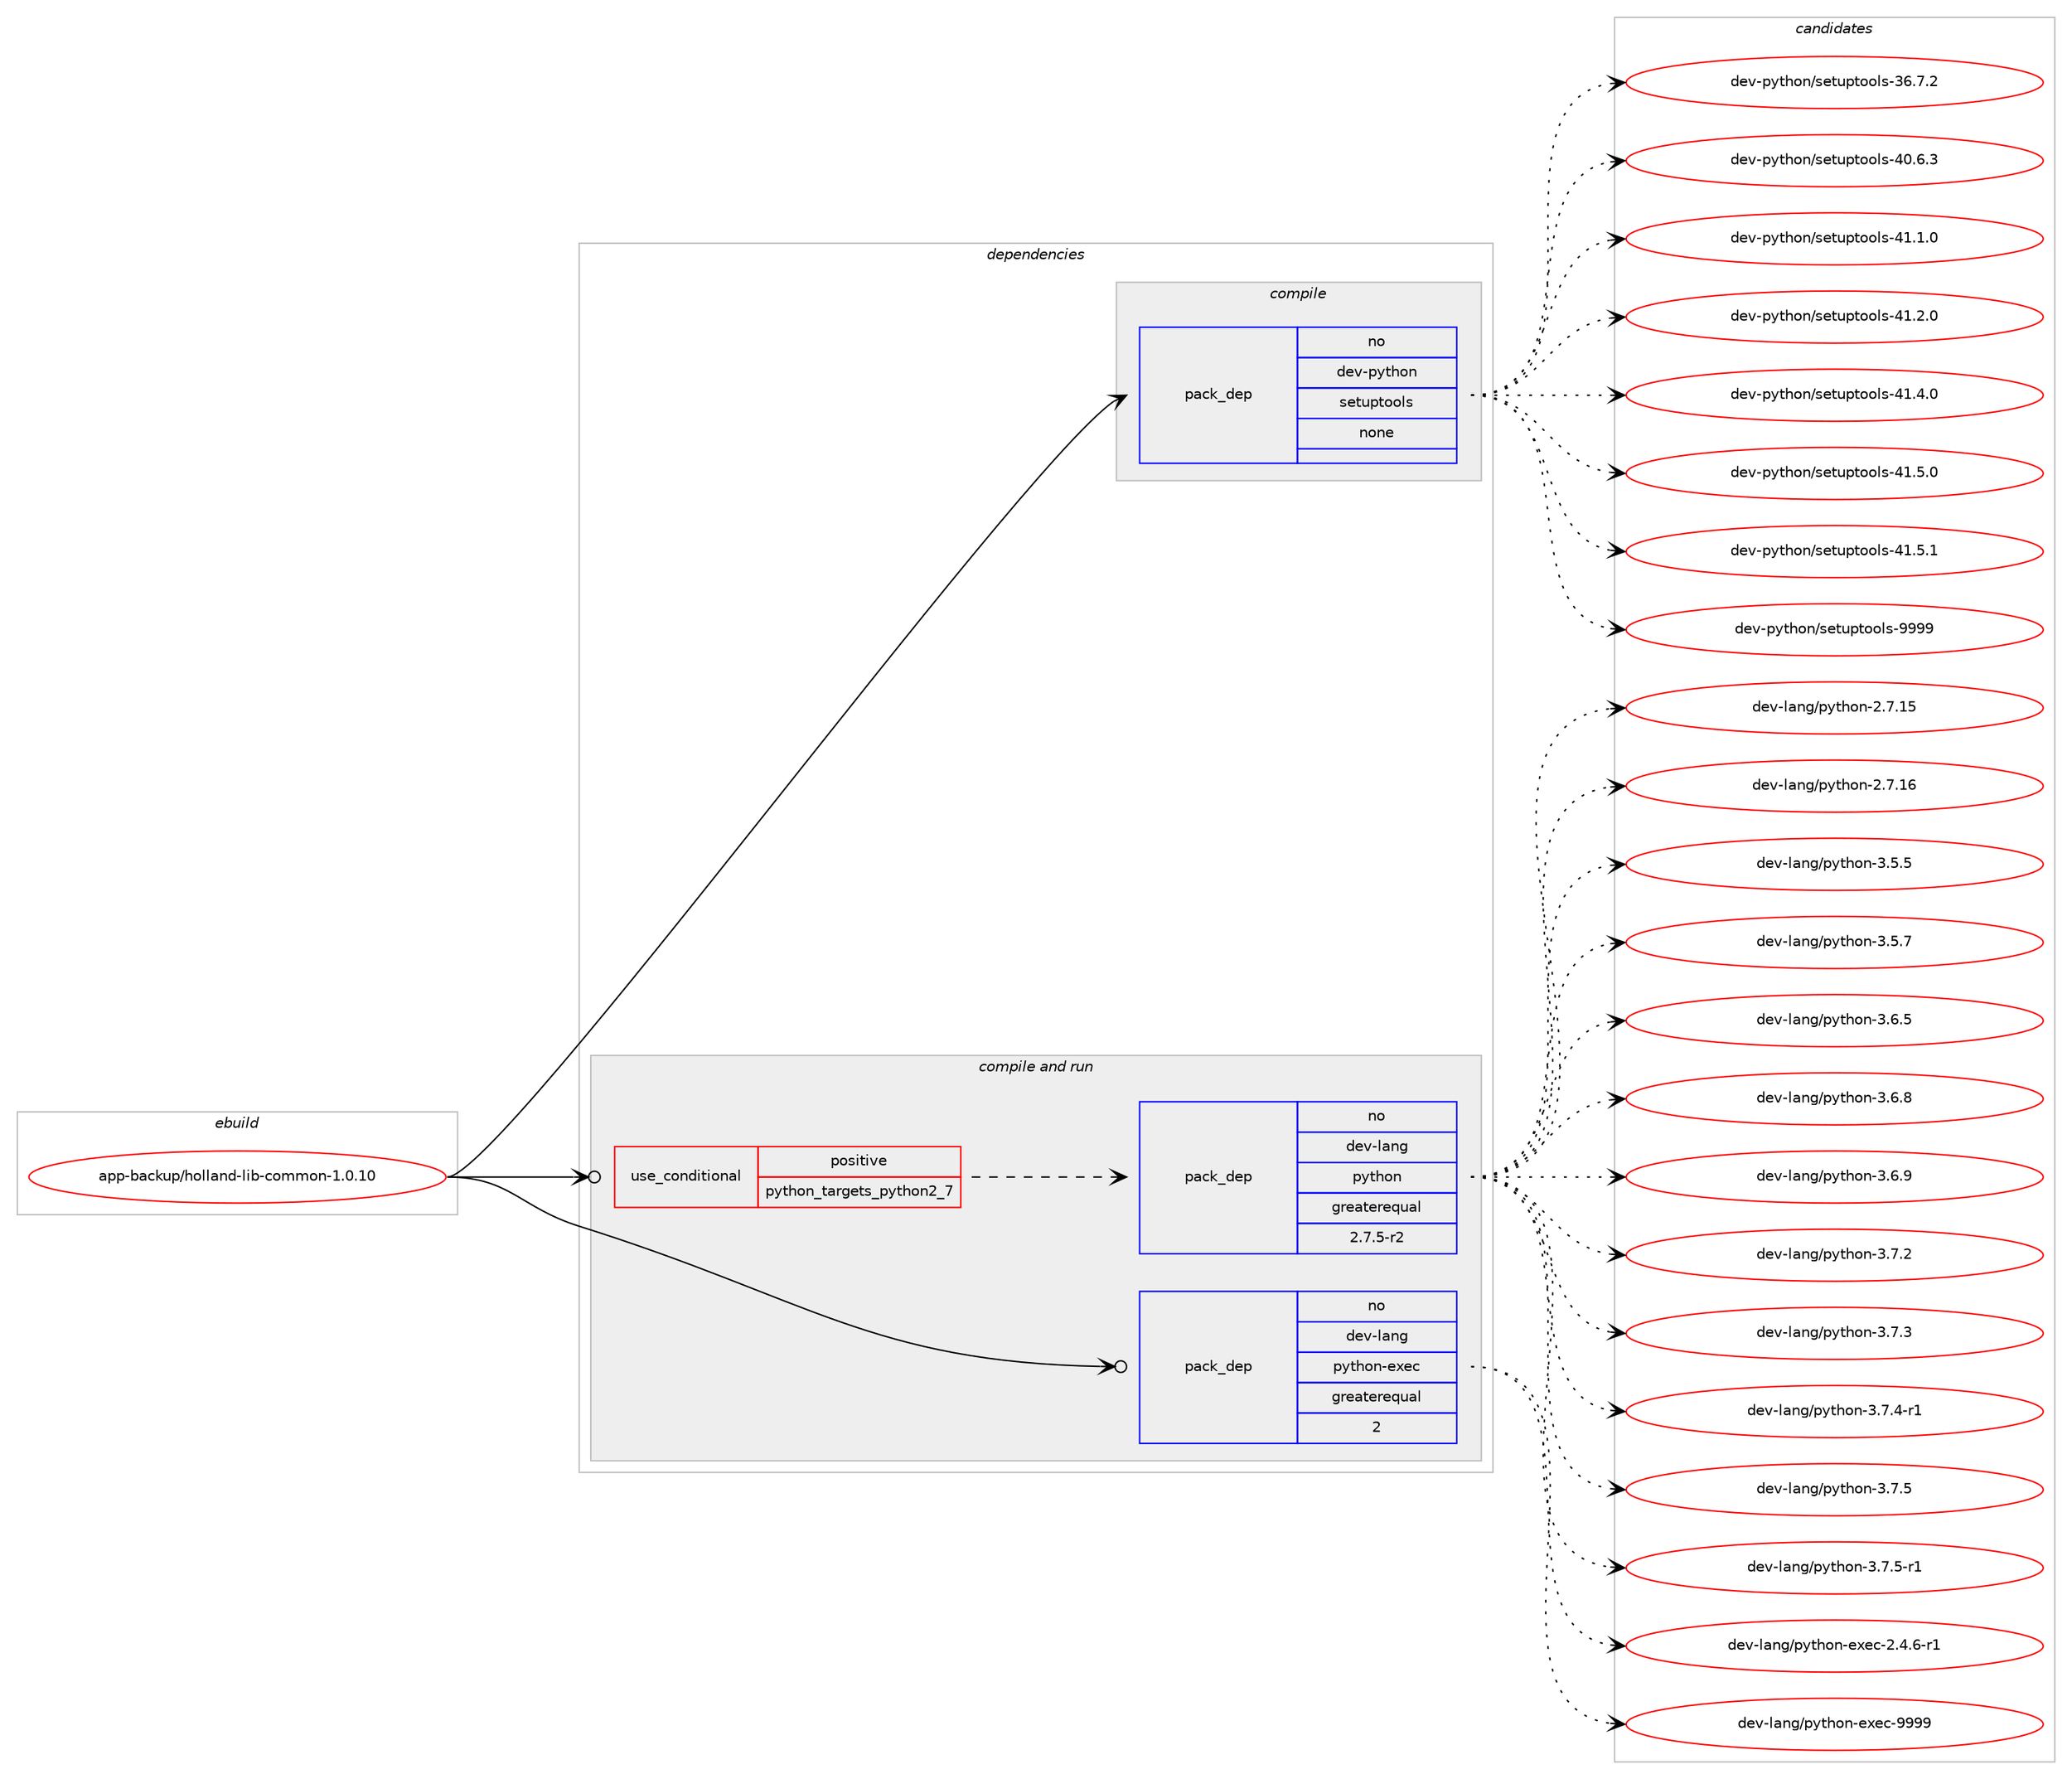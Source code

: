 digraph prolog {

# *************
# Graph options
# *************

newrank=true;
concentrate=true;
compound=true;
graph [rankdir=LR,fontname=Helvetica,fontsize=10,ranksep=1.5];#, ranksep=2.5, nodesep=0.2];
edge  [arrowhead=vee];
node  [fontname=Helvetica,fontsize=10];

# **********
# The ebuild
# **********

subgraph cluster_leftcol {
color=gray;
rank=same;
label=<<i>ebuild</i>>;
id [label="app-backup/holland-lib-common-1.0.10", color=red, width=4, href="../app-backup/holland-lib-common-1.0.10.svg"];
}

# ****************
# The dependencies
# ****************

subgraph cluster_midcol {
color=gray;
label=<<i>dependencies</i>>;
subgraph cluster_compile {
fillcolor="#eeeeee";
style=filled;
label=<<i>compile</i>>;
subgraph pack352983 {
dependency475008 [label=<<TABLE BORDER="0" CELLBORDER="1" CELLSPACING="0" CELLPADDING="4" WIDTH="220"><TR><TD ROWSPAN="6" CELLPADDING="30">pack_dep</TD></TR><TR><TD WIDTH="110">no</TD></TR><TR><TD>dev-python</TD></TR><TR><TD>setuptools</TD></TR><TR><TD>none</TD></TR><TR><TD></TD></TR></TABLE>>, shape=none, color=blue];
}
id:e -> dependency475008:w [weight=20,style="solid",arrowhead="vee"];
}
subgraph cluster_compileandrun {
fillcolor="#eeeeee";
style=filled;
label=<<i>compile and run</i>>;
subgraph cond113401 {
dependency475009 [label=<<TABLE BORDER="0" CELLBORDER="1" CELLSPACING="0" CELLPADDING="4"><TR><TD ROWSPAN="3" CELLPADDING="10">use_conditional</TD></TR><TR><TD>positive</TD></TR><TR><TD>python_targets_python2_7</TD></TR></TABLE>>, shape=none, color=red];
subgraph pack352984 {
dependency475010 [label=<<TABLE BORDER="0" CELLBORDER="1" CELLSPACING="0" CELLPADDING="4" WIDTH="220"><TR><TD ROWSPAN="6" CELLPADDING="30">pack_dep</TD></TR><TR><TD WIDTH="110">no</TD></TR><TR><TD>dev-lang</TD></TR><TR><TD>python</TD></TR><TR><TD>greaterequal</TD></TR><TR><TD>2.7.5-r2</TD></TR></TABLE>>, shape=none, color=blue];
}
dependency475009:e -> dependency475010:w [weight=20,style="dashed",arrowhead="vee"];
}
id:e -> dependency475009:w [weight=20,style="solid",arrowhead="odotvee"];
subgraph pack352985 {
dependency475011 [label=<<TABLE BORDER="0" CELLBORDER="1" CELLSPACING="0" CELLPADDING="4" WIDTH="220"><TR><TD ROWSPAN="6" CELLPADDING="30">pack_dep</TD></TR><TR><TD WIDTH="110">no</TD></TR><TR><TD>dev-lang</TD></TR><TR><TD>python-exec</TD></TR><TR><TD>greaterequal</TD></TR><TR><TD>2</TD></TR></TABLE>>, shape=none, color=blue];
}
id:e -> dependency475011:w [weight=20,style="solid",arrowhead="odotvee"];
}
subgraph cluster_run {
fillcolor="#eeeeee";
style=filled;
label=<<i>run</i>>;
}
}

# **************
# The candidates
# **************

subgraph cluster_choices {
rank=same;
color=gray;
label=<<i>candidates</i>>;

subgraph choice352983 {
color=black;
nodesep=1;
choice100101118451121211161041111104711510111611711211611111110811545515446554650 [label="dev-python/setuptools-36.7.2", color=red, width=4,href="../dev-python/setuptools-36.7.2.svg"];
choice100101118451121211161041111104711510111611711211611111110811545524846544651 [label="dev-python/setuptools-40.6.3", color=red, width=4,href="../dev-python/setuptools-40.6.3.svg"];
choice100101118451121211161041111104711510111611711211611111110811545524946494648 [label="dev-python/setuptools-41.1.0", color=red, width=4,href="../dev-python/setuptools-41.1.0.svg"];
choice100101118451121211161041111104711510111611711211611111110811545524946504648 [label="dev-python/setuptools-41.2.0", color=red, width=4,href="../dev-python/setuptools-41.2.0.svg"];
choice100101118451121211161041111104711510111611711211611111110811545524946524648 [label="dev-python/setuptools-41.4.0", color=red, width=4,href="../dev-python/setuptools-41.4.0.svg"];
choice100101118451121211161041111104711510111611711211611111110811545524946534648 [label="dev-python/setuptools-41.5.0", color=red, width=4,href="../dev-python/setuptools-41.5.0.svg"];
choice100101118451121211161041111104711510111611711211611111110811545524946534649 [label="dev-python/setuptools-41.5.1", color=red, width=4,href="../dev-python/setuptools-41.5.1.svg"];
choice10010111845112121116104111110471151011161171121161111111081154557575757 [label="dev-python/setuptools-9999", color=red, width=4,href="../dev-python/setuptools-9999.svg"];
dependency475008:e -> choice100101118451121211161041111104711510111611711211611111110811545515446554650:w [style=dotted,weight="100"];
dependency475008:e -> choice100101118451121211161041111104711510111611711211611111110811545524846544651:w [style=dotted,weight="100"];
dependency475008:e -> choice100101118451121211161041111104711510111611711211611111110811545524946494648:w [style=dotted,weight="100"];
dependency475008:e -> choice100101118451121211161041111104711510111611711211611111110811545524946504648:w [style=dotted,weight="100"];
dependency475008:e -> choice100101118451121211161041111104711510111611711211611111110811545524946524648:w [style=dotted,weight="100"];
dependency475008:e -> choice100101118451121211161041111104711510111611711211611111110811545524946534648:w [style=dotted,weight="100"];
dependency475008:e -> choice100101118451121211161041111104711510111611711211611111110811545524946534649:w [style=dotted,weight="100"];
dependency475008:e -> choice10010111845112121116104111110471151011161171121161111111081154557575757:w [style=dotted,weight="100"];
}
subgraph choice352984 {
color=black;
nodesep=1;
choice10010111845108971101034711212111610411111045504655464953 [label="dev-lang/python-2.7.15", color=red, width=4,href="../dev-lang/python-2.7.15.svg"];
choice10010111845108971101034711212111610411111045504655464954 [label="dev-lang/python-2.7.16", color=red, width=4,href="../dev-lang/python-2.7.16.svg"];
choice100101118451089711010347112121116104111110455146534653 [label="dev-lang/python-3.5.5", color=red, width=4,href="../dev-lang/python-3.5.5.svg"];
choice100101118451089711010347112121116104111110455146534655 [label="dev-lang/python-3.5.7", color=red, width=4,href="../dev-lang/python-3.5.7.svg"];
choice100101118451089711010347112121116104111110455146544653 [label="dev-lang/python-3.6.5", color=red, width=4,href="../dev-lang/python-3.6.5.svg"];
choice100101118451089711010347112121116104111110455146544656 [label="dev-lang/python-3.6.8", color=red, width=4,href="../dev-lang/python-3.6.8.svg"];
choice100101118451089711010347112121116104111110455146544657 [label="dev-lang/python-3.6.9", color=red, width=4,href="../dev-lang/python-3.6.9.svg"];
choice100101118451089711010347112121116104111110455146554650 [label="dev-lang/python-3.7.2", color=red, width=4,href="../dev-lang/python-3.7.2.svg"];
choice100101118451089711010347112121116104111110455146554651 [label="dev-lang/python-3.7.3", color=red, width=4,href="../dev-lang/python-3.7.3.svg"];
choice1001011184510897110103471121211161041111104551465546524511449 [label="dev-lang/python-3.7.4-r1", color=red, width=4,href="../dev-lang/python-3.7.4-r1.svg"];
choice100101118451089711010347112121116104111110455146554653 [label="dev-lang/python-3.7.5", color=red, width=4,href="../dev-lang/python-3.7.5.svg"];
choice1001011184510897110103471121211161041111104551465546534511449 [label="dev-lang/python-3.7.5-r1", color=red, width=4,href="../dev-lang/python-3.7.5-r1.svg"];
dependency475010:e -> choice10010111845108971101034711212111610411111045504655464953:w [style=dotted,weight="100"];
dependency475010:e -> choice10010111845108971101034711212111610411111045504655464954:w [style=dotted,weight="100"];
dependency475010:e -> choice100101118451089711010347112121116104111110455146534653:w [style=dotted,weight="100"];
dependency475010:e -> choice100101118451089711010347112121116104111110455146534655:w [style=dotted,weight="100"];
dependency475010:e -> choice100101118451089711010347112121116104111110455146544653:w [style=dotted,weight="100"];
dependency475010:e -> choice100101118451089711010347112121116104111110455146544656:w [style=dotted,weight="100"];
dependency475010:e -> choice100101118451089711010347112121116104111110455146544657:w [style=dotted,weight="100"];
dependency475010:e -> choice100101118451089711010347112121116104111110455146554650:w [style=dotted,weight="100"];
dependency475010:e -> choice100101118451089711010347112121116104111110455146554651:w [style=dotted,weight="100"];
dependency475010:e -> choice1001011184510897110103471121211161041111104551465546524511449:w [style=dotted,weight="100"];
dependency475010:e -> choice100101118451089711010347112121116104111110455146554653:w [style=dotted,weight="100"];
dependency475010:e -> choice1001011184510897110103471121211161041111104551465546534511449:w [style=dotted,weight="100"];
}
subgraph choice352985 {
color=black;
nodesep=1;
choice10010111845108971101034711212111610411111045101120101994550465246544511449 [label="dev-lang/python-exec-2.4.6-r1", color=red, width=4,href="../dev-lang/python-exec-2.4.6-r1.svg"];
choice10010111845108971101034711212111610411111045101120101994557575757 [label="dev-lang/python-exec-9999", color=red, width=4,href="../dev-lang/python-exec-9999.svg"];
dependency475011:e -> choice10010111845108971101034711212111610411111045101120101994550465246544511449:w [style=dotted,weight="100"];
dependency475011:e -> choice10010111845108971101034711212111610411111045101120101994557575757:w [style=dotted,weight="100"];
}
}

}
